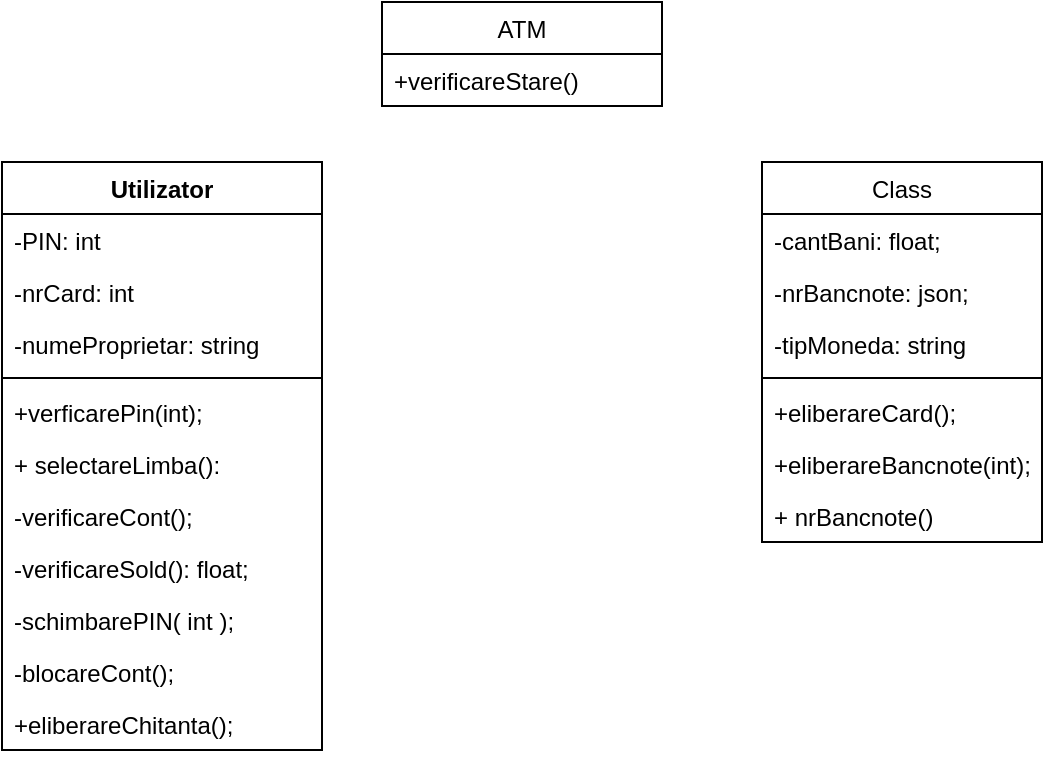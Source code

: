 <mxfile version="17.5.0" type="github">
  <diagram id="C5RBs43oDa-KdzZeNtuy" name="Page-1">
    <mxGraphModel dx="1422" dy="734" grid="1" gridSize="10" guides="1" tooltips="1" connect="1" arrows="1" fold="1" page="1" pageScale="1" pageWidth="827" pageHeight="1169" math="0" shadow="0">
      <root>
        <mxCell id="WIyWlLk6GJQsqaUBKTNV-0" />
        <mxCell id="WIyWlLk6GJQsqaUBKTNV-1" parent="WIyWlLk6GJQsqaUBKTNV-0" />
        <mxCell id="GsfzdlT7-aF4TTj_fBXE-17" value="ATM" style="swimlane;fontStyle=0;childLayout=stackLayout;horizontal=1;startSize=26;fillColor=none;horizontalStack=0;resizeParent=1;resizeParentMax=0;resizeLast=0;collapsible=1;marginBottom=0;" vertex="1" parent="WIyWlLk6GJQsqaUBKTNV-1">
          <mxGeometry x="300" y="50" width="140" height="52" as="geometry" />
        </mxCell>
        <mxCell id="GsfzdlT7-aF4TTj_fBXE-26" value="+verificareStare()" style="text;strokeColor=none;fillColor=none;align=left;verticalAlign=top;spacingLeft=4;spacingRight=4;overflow=hidden;rotatable=0;points=[[0,0.5],[1,0.5]];portConstraint=eastwest;" vertex="1" parent="GsfzdlT7-aF4TTj_fBXE-17">
          <mxGeometry y="26" width="140" height="26" as="geometry" />
        </mxCell>
        <mxCell id="GsfzdlT7-aF4TTj_fBXE-21" value="Utilizator" style="swimlane;fontStyle=1;align=center;verticalAlign=top;childLayout=stackLayout;horizontal=1;startSize=26;horizontalStack=0;resizeParent=1;resizeParentMax=0;resizeLast=0;collapsible=1;marginBottom=0;" vertex="1" parent="WIyWlLk6GJQsqaUBKTNV-1">
          <mxGeometry x="110" y="130" width="160" height="294" as="geometry" />
        </mxCell>
        <mxCell id="GsfzdlT7-aF4TTj_fBXE-22" value="-PIN: int" style="text;strokeColor=none;fillColor=none;align=left;verticalAlign=top;spacingLeft=4;spacingRight=4;overflow=hidden;rotatable=0;points=[[0,0.5],[1,0.5]];portConstraint=eastwest;" vertex="1" parent="GsfzdlT7-aF4TTj_fBXE-21">
          <mxGeometry y="26" width="160" height="26" as="geometry" />
        </mxCell>
        <mxCell id="GsfzdlT7-aF4TTj_fBXE-25" value="-nrCard: int" style="text;strokeColor=none;fillColor=none;align=left;verticalAlign=top;spacingLeft=4;spacingRight=4;overflow=hidden;rotatable=0;points=[[0,0.5],[1,0.5]];portConstraint=eastwest;" vertex="1" parent="GsfzdlT7-aF4TTj_fBXE-21">
          <mxGeometry y="52" width="160" height="26" as="geometry" />
        </mxCell>
        <mxCell id="GsfzdlT7-aF4TTj_fBXE-28" value="-numeProprietar: string" style="text;strokeColor=none;fillColor=none;align=left;verticalAlign=top;spacingLeft=4;spacingRight=4;overflow=hidden;rotatable=0;points=[[0,0.5],[1,0.5]];portConstraint=eastwest;" vertex="1" parent="GsfzdlT7-aF4TTj_fBXE-21">
          <mxGeometry y="78" width="160" height="26" as="geometry" />
        </mxCell>
        <mxCell id="GsfzdlT7-aF4TTj_fBXE-23" value="" style="line;strokeWidth=1;fillColor=none;align=left;verticalAlign=middle;spacingTop=-1;spacingLeft=3;spacingRight=3;rotatable=0;labelPosition=right;points=[];portConstraint=eastwest;" vertex="1" parent="GsfzdlT7-aF4TTj_fBXE-21">
          <mxGeometry y="104" width="160" height="8" as="geometry" />
        </mxCell>
        <mxCell id="GsfzdlT7-aF4TTj_fBXE-24" value="+verficarePin(int);" style="text;strokeColor=none;fillColor=none;align=left;verticalAlign=top;spacingLeft=4;spacingRight=4;overflow=hidden;rotatable=0;points=[[0,0.5],[1,0.5]];portConstraint=eastwest;" vertex="1" parent="GsfzdlT7-aF4TTj_fBXE-21">
          <mxGeometry y="112" width="160" height="26" as="geometry" />
        </mxCell>
        <mxCell id="GsfzdlT7-aF4TTj_fBXE-27" value="+ selectareLimba(): " style="text;strokeColor=none;fillColor=none;align=left;verticalAlign=top;spacingLeft=4;spacingRight=4;overflow=hidden;rotatable=0;points=[[0,0.5],[1,0.5]];portConstraint=eastwest;" vertex="1" parent="GsfzdlT7-aF4TTj_fBXE-21">
          <mxGeometry y="138" width="160" height="26" as="geometry" />
        </mxCell>
        <mxCell id="GsfzdlT7-aF4TTj_fBXE-29" value="-verificareCont();" style="text;strokeColor=none;fillColor=none;align=left;verticalAlign=top;spacingLeft=4;spacingRight=4;overflow=hidden;rotatable=0;points=[[0,0.5],[1,0.5]];portConstraint=eastwest;" vertex="1" parent="GsfzdlT7-aF4TTj_fBXE-21">
          <mxGeometry y="164" width="160" height="26" as="geometry" />
        </mxCell>
        <mxCell id="GsfzdlT7-aF4TTj_fBXE-31" value="-verificareSold(): float;" style="text;strokeColor=none;fillColor=none;align=left;verticalAlign=top;spacingLeft=4;spacingRight=4;overflow=hidden;rotatable=0;points=[[0,0.5],[1,0.5]];portConstraint=eastwest;" vertex="1" parent="GsfzdlT7-aF4TTj_fBXE-21">
          <mxGeometry y="190" width="160" height="26" as="geometry" />
        </mxCell>
        <mxCell id="GsfzdlT7-aF4TTj_fBXE-32" value="-schimbarePIN( int );" style="text;strokeColor=none;fillColor=none;align=left;verticalAlign=top;spacingLeft=4;spacingRight=4;overflow=hidden;rotatable=0;points=[[0,0.5],[1,0.5]];portConstraint=eastwest;" vertex="1" parent="GsfzdlT7-aF4TTj_fBXE-21">
          <mxGeometry y="216" width="160" height="26" as="geometry" />
        </mxCell>
        <mxCell id="GsfzdlT7-aF4TTj_fBXE-34" value="-blocareCont();" style="text;strokeColor=none;fillColor=none;align=left;verticalAlign=top;spacingLeft=4;spacingRight=4;overflow=hidden;rotatable=0;points=[[0,0.5],[1,0.5]];portConstraint=eastwest;" vertex="1" parent="GsfzdlT7-aF4TTj_fBXE-21">
          <mxGeometry y="242" width="160" height="26" as="geometry" />
        </mxCell>
        <mxCell id="GsfzdlT7-aF4TTj_fBXE-33" value="+eliberareChitanta();" style="text;strokeColor=none;fillColor=none;align=left;verticalAlign=top;spacingLeft=4;spacingRight=4;overflow=hidden;rotatable=0;points=[[0,0.5],[1,0.5]];portConstraint=eastwest;" vertex="1" parent="GsfzdlT7-aF4TTj_fBXE-21">
          <mxGeometry y="268" width="160" height="26" as="geometry" />
        </mxCell>
        <mxCell id="GsfzdlT7-aF4TTj_fBXE-41" value="Class" style="swimlane;fontStyle=0;childLayout=stackLayout;horizontal=1;startSize=26;fillColor=none;horizontalStack=0;resizeParent=1;resizeParentMax=0;resizeLast=0;collapsible=1;marginBottom=0;" vertex="1" parent="WIyWlLk6GJQsqaUBKTNV-1">
          <mxGeometry x="490" y="130" width="140" height="190" as="geometry" />
        </mxCell>
        <mxCell id="GsfzdlT7-aF4TTj_fBXE-42" value="-cantBani: float;" style="text;strokeColor=none;fillColor=none;align=left;verticalAlign=top;spacingLeft=4;spacingRight=4;overflow=hidden;rotatable=0;points=[[0,0.5],[1,0.5]];portConstraint=eastwest;" vertex="1" parent="GsfzdlT7-aF4TTj_fBXE-41">
          <mxGeometry y="26" width="140" height="26" as="geometry" />
        </mxCell>
        <mxCell id="GsfzdlT7-aF4TTj_fBXE-46" value="-nrBancnote: json;" style="text;strokeColor=none;fillColor=none;align=left;verticalAlign=top;spacingLeft=4;spacingRight=4;overflow=hidden;rotatable=0;points=[[0,0.5],[1,0.5]];portConstraint=eastwest;" vertex="1" parent="GsfzdlT7-aF4TTj_fBXE-41">
          <mxGeometry y="52" width="140" height="26" as="geometry" />
        </mxCell>
        <mxCell id="GsfzdlT7-aF4TTj_fBXE-43" value="-tipMoneda: string" style="text;strokeColor=none;fillColor=none;align=left;verticalAlign=top;spacingLeft=4;spacingRight=4;overflow=hidden;rotatable=0;points=[[0,0.5],[1,0.5]];portConstraint=eastwest;" vertex="1" parent="GsfzdlT7-aF4TTj_fBXE-41">
          <mxGeometry y="78" width="140" height="26" as="geometry" />
        </mxCell>
        <mxCell id="GsfzdlT7-aF4TTj_fBXE-45" value="" style="line;strokeWidth=1;fillColor=none;align=left;verticalAlign=middle;spacingTop=-1;spacingLeft=3;spacingRight=3;rotatable=0;labelPosition=right;points=[];portConstraint=eastwest;" vertex="1" parent="GsfzdlT7-aF4TTj_fBXE-41">
          <mxGeometry y="104" width="140" height="8" as="geometry" />
        </mxCell>
        <mxCell id="GsfzdlT7-aF4TTj_fBXE-35" value="+eliberareCard();" style="text;strokeColor=none;fillColor=none;align=left;verticalAlign=top;spacingLeft=4;spacingRight=4;overflow=hidden;rotatable=0;points=[[0,0.5],[1,0.5]];portConstraint=eastwest;" vertex="1" parent="GsfzdlT7-aF4TTj_fBXE-41">
          <mxGeometry y="112" width="140" height="26" as="geometry" />
        </mxCell>
        <mxCell id="GsfzdlT7-aF4TTj_fBXE-47" value="+eliberareBancnote(int);" style="text;strokeColor=none;fillColor=none;align=left;verticalAlign=top;spacingLeft=4;spacingRight=4;overflow=hidden;rotatable=0;points=[[0,0.5],[1,0.5]];portConstraint=eastwest;" vertex="1" parent="GsfzdlT7-aF4TTj_fBXE-41">
          <mxGeometry y="138" width="140" height="26" as="geometry" />
        </mxCell>
        <mxCell id="GsfzdlT7-aF4TTj_fBXE-44" value="+ nrBancnote()" style="text;strokeColor=none;fillColor=none;align=left;verticalAlign=top;spacingLeft=4;spacingRight=4;overflow=hidden;rotatable=0;points=[[0,0.5],[1,0.5]];portConstraint=eastwest;" vertex="1" parent="GsfzdlT7-aF4TTj_fBXE-41">
          <mxGeometry y="164" width="140" height="26" as="geometry" />
        </mxCell>
      </root>
    </mxGraphModel>
  </diagram>
</mxfile>
